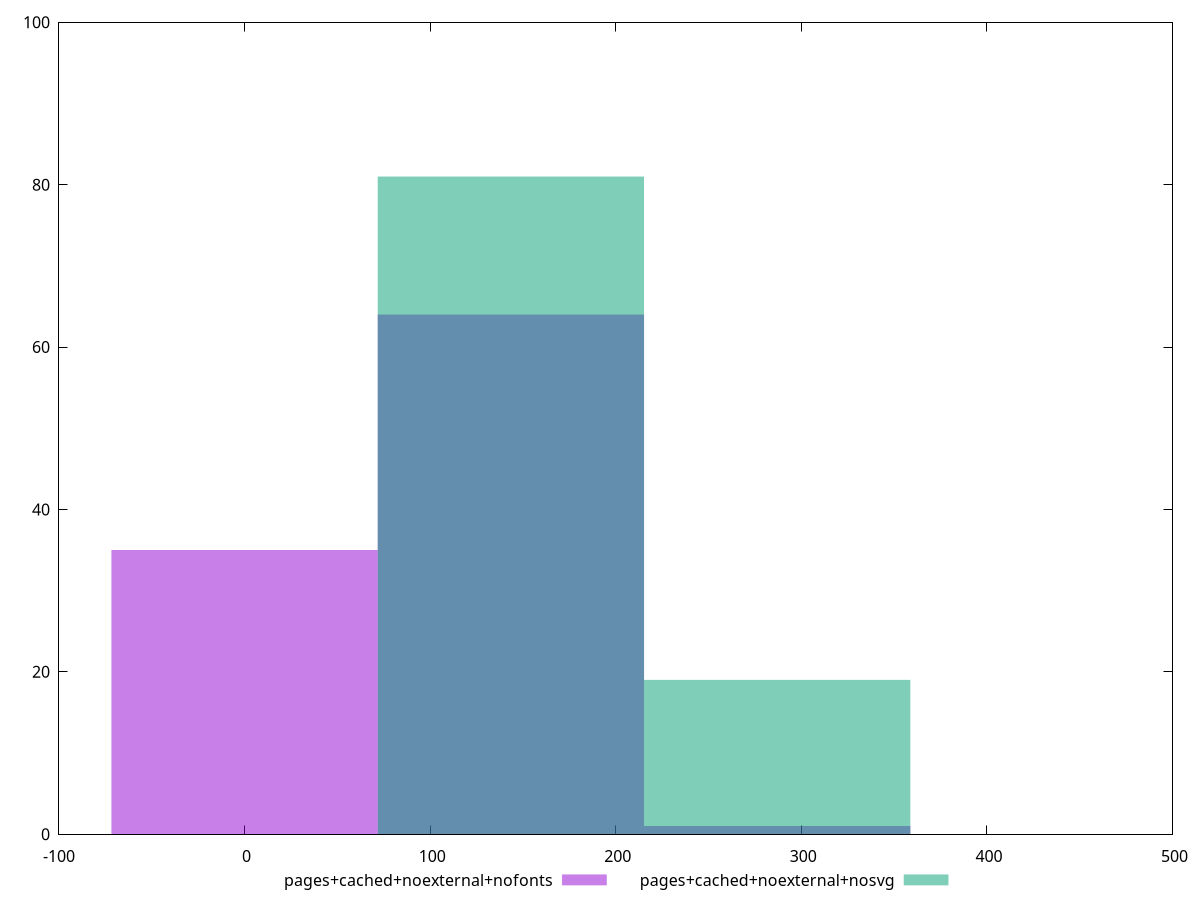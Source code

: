 reset
set terminal svg size 640, 500 enhanced background rgb 'white'
set output "report_00007_2020-12-11T15:55:29.892Z/uses-http2/comparison/histogram/6_vs_7.svg"

$pagesCachedNoexternalNofonts <<EOF
143.49302709176226 64
0 35
286.9860541835245 1
EOF

$pagesCachedNoexternalNosvg <<EOF
143.49302709176226 81
286.9860541835245 19
EOF

set key outside below
set boxwidth 143.49302709176226
set yrange [0:100]
set style fill transparent solid 0.5 noborder

plot \
  $pagesCachedNoexternalNofonts title "pages+cached+noexternal+nofonts" with boxes, \
  $pagesCachedNoexternalNosvg title "pages+cached+noexternal+nosvg" with boxes, \


reset